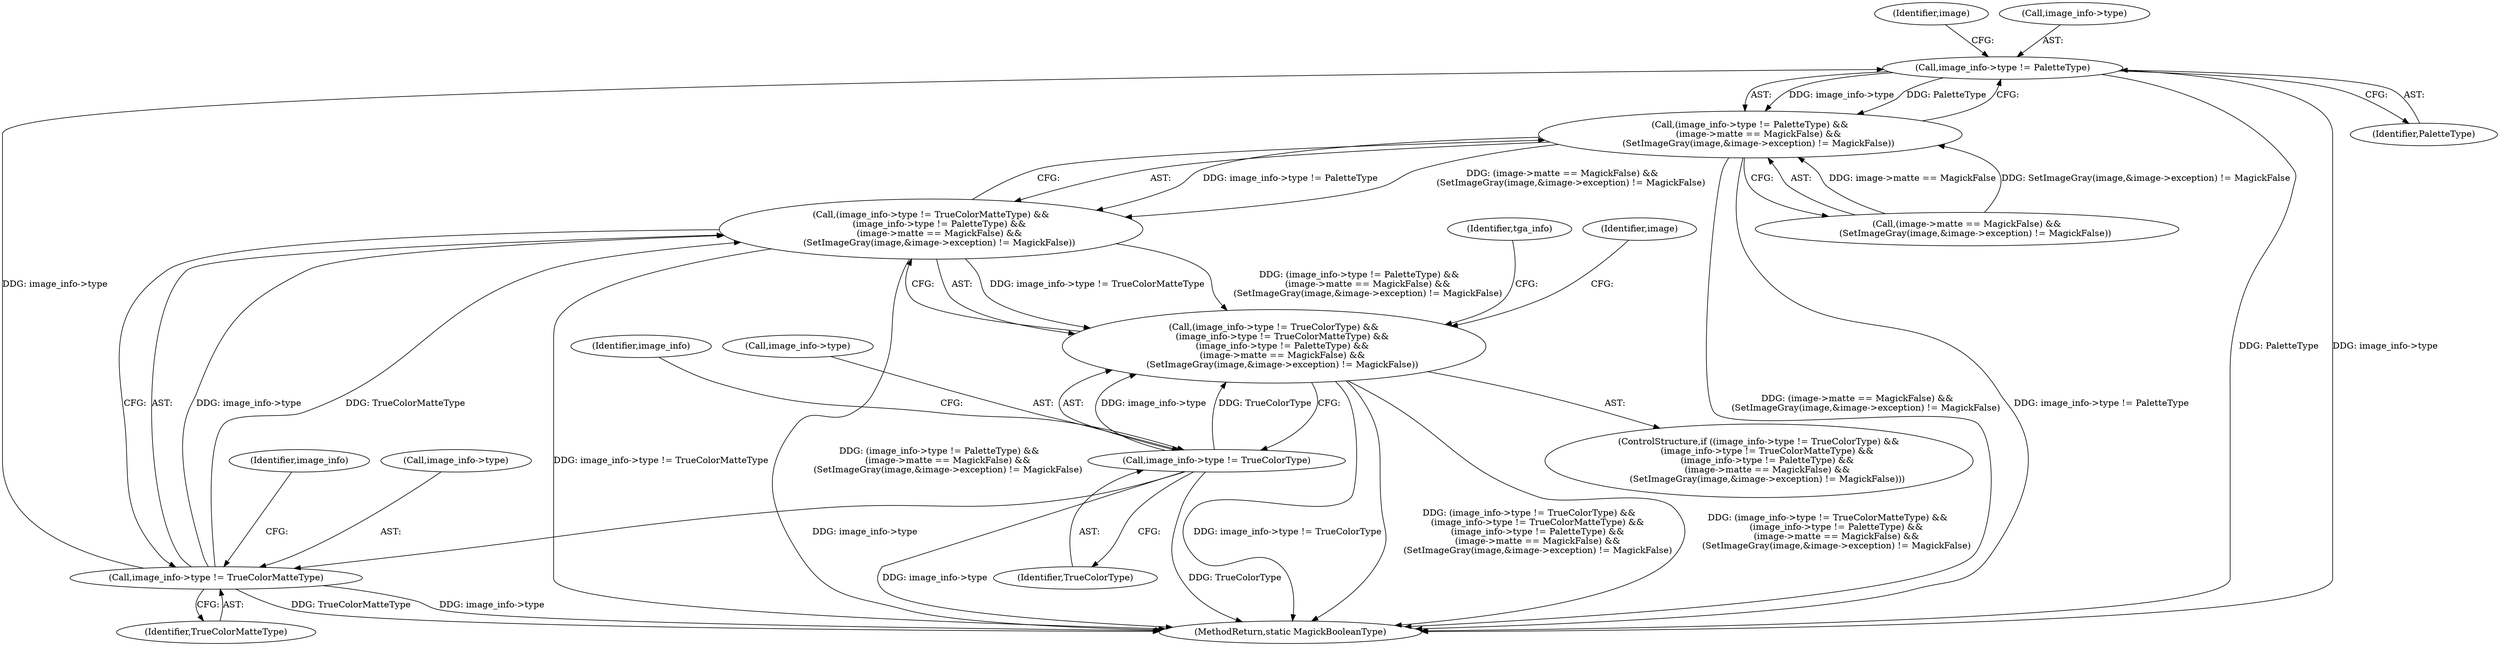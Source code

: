 digraph "0_ImageMagick_65f75a32a93ae4044c528a987a68366ecd4b46b9@pointer" {
"1000324" [label="(Call,image_info->type != PaletteType)"];
"1000318" [label="(Call,image_info->type != TrueColorMatteType)"];
"1000312" [label="(Call,image_info->type != TrueColorType)"];
"1000323" [label="(Call,(image_info->type != PaletteType) &&\n      (image->matte == MagickFalse) &&\n      (SetImageGray(image,&image->exception) != MagickFalse))"];
"1000317" [label="(Call,(image_info->type != TrueColorMatteType) &&\n      (image_info->type != PaletteType) &&\n      (image->matte == MagickFalse) &&\n      (SetImageGray(image,&image->exception) != MagickFalse))"];
"1000311" [label="(Call,(image_info->type != TrueColorType) &&\n      (image_info->type != TrueColorMatteType) &&\n      (image_info->type != PaletteType) &&\n      (image->matte == MagickFalse) &&\n      (SetImageGray(image,&image->exception) != MagickFalse))"];
"1000328" [label="(Identifier,PaletteType)"];
"1000332" [label="(Identifier,image)"];
"1000312" [label="(Call,image_info->type != TrueColorType)"];
"1000320" [label="(Identifier,image_info)"];
"1000313" [label="(Call,image_info->type)"];
"1000322" [label="(Identifier,TrueColorMatteType)"];
"1000317" [label="(Call,(image_info->type != TrueColorMatteType) &&\n      (image_info->type != PaletteType) &&\n      (image->matte == MagickFalse) &&\n      (SetImageGray(image,&image->exception) != MagickFalse))"];
"1000326" [label="(Identifier,image_info)"];
"1000324" [label="(Call,image_info->type != PaletteType)"];
"1000323" [label="(Call,(image_info->type != PaletteType) &&\n      (image->matte == MagickFalse) &&\n      (SetImageGray(image,&image->exception) != MagickFalse))"];
"1000310" [label="(ControlStructure,if ((image_info->type != TrueColorType) &&\n      (image_info->type != TrueColorMatteType) &&\n      (image_info->type != PaletteType) &&\n      (image->matte == MagickFalse) &&\n      (SetImageGray(image,&image->exception) != MagickFalse)))"];
"1000311" [label="(Call,(image_info->type != TrueColorType) &&\n      (image_info->type != TrueColorMatteType) &&\n      (image_info->type != PaletteType) &&\n      (image->matte == MagickFalse) &&\n      (SetImageGray(image,&image->exception) != MagickFalse))"];
"1000345" [label="(Identifier,tga_info)"];
"1001172" [label="(MethodReturn,static MagickBooleanType)"];
"1000316" [label="(Identifier,TrueColorType)"];
"1000329" [label="(Call,(image->matte == MagickFalse) &&\n      (SetImageGray(image,&image->exception) != MagickFalse))"];
"1000318" [label="(Call,image_info->type != TrueColorMatteType)"];
"1000358" [label="(Identifier,image)"];
"1000319" [label="(Call,image_info->type)"];
"1000325" [label="(Call,image_info->type)"];
"1000324" -> "1000323"  [label="AST: "];
"1000324" -> "1000328"  [label="CFG: "];
"1000325" -> "1000324"  [label="AST: "];
"1000328" -> "1000324"  [label="AST: "];
"1000332" -> "1000324"  [label="CFG: "];
"1000323" -> "1000324"  [label="CFG: "];
"1000324" -> "1001172"  [label="DDG: PaletteType"];
"1000324" -> "1001172"  [label="DDG: image_info->type"];
"1000324" -> "1000323"  [label="DDG: image_info->type"];
"1000324" -> "1000323"  [label="DDG: PaletteType"];
"1000318" -> "1000324"  [label="DDG: image_info->type"];
"1000318" -> "1000317"  [label="AST: "];
"1000318" -> "1000322"  [label="CFG: "];
"1000319" -> "1000318"  [label="AST: "];
"1000322" -> "1000318"  [label="AST: "];
"1000326" -> "1000318"  [label="CFG: "];
"1000317" -> "1000318"  [label="CFG: "];
"1000318" -> "1001172"  [label="DDG: image_info->type"];
"1000318" -> "1001172"  [label="DDG: TrueColorMatteType"];
"1000318" -> "1000317"  [label="DDG: image_info->type"];
"1000318" -> "1000317"  [label="DDG: TrueColorMatteType"];
"1000312" -> "1000318"  [label="DDG: image_info->type"];
"1000312" -> "1000311"  [label="AST: "];
"1000312" -> "1000316"  [label="CFG: "];
"1000313" -> "1000312"  [label="AST: "];
"1000316" -> "1000312"  [label="AST: "];
"1000320" -> "1000312"  [label="CFG: "];
"1000311" -> "1000312"  [label="CFG: "];
"1000312" -> "1001172"  [label="DDG: TrueColorType"];
"1000312" -> "1001172"  [label="DDG: image_info->type"];
"1000312" -> "1000311"  [label="DDG: image_info->type"];
"1000312" -> "1000311"  [label="DDG: TrueColorType"];
"1000323" -> "1000317"  [label="AST: "];
"1000323" -> "1000329"  [label="CFG: "];
"1000329" -> "1000323"  [label="AST: "];
"1000317" -> "1000323"  [label="CFG: "];
"1000323" -> "1001172"  [label="DDG: (image->matte == MagickFalse) &&\n      (SetImageGray(image,&image->exception) != MagickFalse)"];
"1000323" -> "1001172"  [label="DDG: image_info->type != PaletteType"];
"1000323" -> "1000317"  [label="DDG: image_info->type != PaletteType"];
"1000323" -> "1000317"  [label="DDG: (image->matte == MagickFalse) &&\n      (SetImageGray(image,&image->exception) != MagickFalse)"];
"1000329" -> "1000323"  [label="DDG: image->matte == MagickFalse"];
"1000329" -> "1000323"  [label="DDG: SetImageGray(image,&image->exception) != MagickFalse"];
"1000317" -> "1000311"  [label="AST: "];
"1000311" -> "1000317"  [label="CFG: "];
"1000317" -> "1001172"  [label="DDG: image_info->type != TrueColorMatteType"];
"1000317" -> "1001172"  [label="DDG: (image_info->type != PaletteType) &&\n      (image->matte == MagickFalse) &&\n      (SetImageGray(image,&image->exception) != MagickFalse)"];
"1000317" -> "1000311"  [label="DDG: image_info->type != TrueColorMatteType"];
"1000317" -> "1000311"  [label="DDG: (image_info->type != PaletteType) &&\n      (image->matte == MagickFalse) &&\n      (SetImageGray(image,&image->exception) != MagickFalse)"];
"1000311" -> "1000310"  [label="AST: "];
"1000345" -> "1000311"  [label="CFG: "];
"1000358" -> "1000311"  [label="CFG: "];
"1000311" -> "1001172"  [label="DDG: image_info->type != TrueColorType"];
"1000311" -> "1001172"  [label="DDG: (image_info->type != TrueColorType) &&\n      (image_info->type != TrueColorMatteType) &&\n      (image_info->type != PaletteType) &&\n      (image->matte == MagickFalse) &&\n      (SetImageGray(image,&image->exception) != MagickFalse)"];
"1000311" -> "1001172"  [label="DDG: (image_info->type != TrueColorMatteType) &&\n      (image_info->type != PaletteType) &&\n      (image->matte == MagickFalse) &&\n      (SetImageGray(image,&image->exception) != MagickFalse)"];
}
